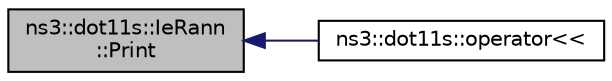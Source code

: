 digraph "ns3::dot11s::IeRann::Print"
{
  edge [fontname="Helvetica",fontsize="10",labelfontname="Helvetica",labelfontsize="10"];
  node [fontname="Helvetica",fontsize="10",shape=record];
  rankdir="LR";
  Node1 [label="ns3::dot11s::IeRann\l::Print",height=0.2,width=0.4,color="black", fillcolor="grey75", style="filled", fontcolor="black"];
  Node1 -> Node2 [dir="back",color="midnightblue",fontsize="10",style="solid"];
  Node2 [label="ns3::dot11s::operator\<\<",height=0.2,width=0.4,color="black", fillcolor="white", style="filled",URL="$dc/d88/namespacens3_1_1dot11s.html#ab3f0282bfa1e20f94cf62dde642817df"];
}
